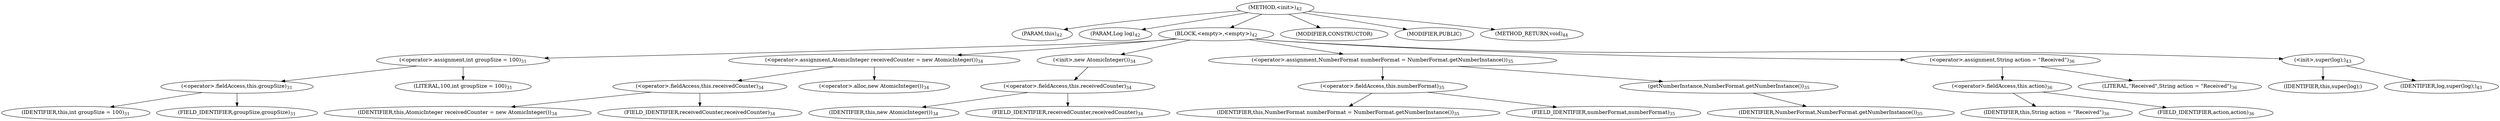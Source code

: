 digraph "&lt;init&gt;" {  
"88" [label = <(METHOD,&lt;init&gt;)<SUB>42</SUB>> ]
"4" [label = <(PARAM,this)<SUB>42</SUB>> ]
"89" [label = <(PARAM,Log log)<SUB>42</SUB>> ]
"90" [label = <(BLOCK,&lt;empty&gt;,&lt;empty&gt;)<SUB>42</SUB>> ]
"91" [label = <(&lt;operator&gt;.assignment,int groupSize = 100)<SUB>31</SUB>> ]
"92" [label = <(&lt;operator&gt;.fieldAccess,this.groupSize)<SUB>31</SUB>> ]
"93" [label = <(IDENTIFIER,this,int groupSize = 100)<SUB>31</SUB>> ]
"94" [label = <(FIELD_IDENTIFIER,groupSize,groupSize)<SUB>31</SUB>> ]
"95" [label = <(LITERAL,100,int groupSize = 100)<SUB>31</SUB>> ]
"96" [label = <(&lt;operator&gt;.assignment,AtomicInteger receivedCounter = new AtomicInteger())<SUB>34</SUB>> ]
"97" [label = <(&lt;operator&gt;.fieldAccess,this.receivedCounter)<SUB>34</SUB>> ]
"98" [label = <(IDENTIFIER,this,AtomicInteger receivedCounter = new AtomicInteger())<SUB>34</SUB>> ]
"99" [label = <(FIELD_IDENTIFIER,receivedCounter,receivedCounter)<SUB>34</SUB>> ]
"100" [label = <(&lt;operator&gt;.alloc,new AtomicInteger())<SUB>34</SUB>> ]
"101" [label = <(&lt;init&gt;,new AtomicInteger())<SUB>34</SUB>> ]
"102" [label = <(&lt;operator&gt;.fieldAccess,this.receivedCounter)<SUB>34</SUB>> ]
"103" [label = <(IDENTIFIER,this,new AtomicInteger())<SUB>34</SUB>> ]
"104" [label = <(FIELD_IDENTIFIER,receivedCounter,receivedCounter)<SUB>34</SUB>> ]
"105" [label = <(&lt;operator&gt;.assignment,NumberFormat numberFormat = NumberFormat.getNumberInstance())<SUB>35</SUB>> ]
"106" [label = <(&lt;operator&gt;.fieldAccess,this.numberFormat)<SUB>35</SUB>> ]
"107" [label = <(IDENTIFIER,this,NumberFormat numberFormat = NumberFormat.getNumberInstance())<SUB>35</SUB>> ]
"108" [label = <(FIELD_IDENTIFIER,numberFormat,numberFormat)<SUB>35</SUB>> ]
"109" [label = <(getNumberInstance,NumberFormat.getNumberInstance())<SUB>35</SUB>> ]
"110" [label = <(IDENTIFIER,NumberFormat,NumberFormat.getNumberInstance())<SUB>35</SUB>> ]
"111" [label = <(&lt;operator&gt;.assignment,String action = &quot;Received&quot;)<SUB>36</SUB>> ]
"112" [label = <(&lt;operator&gt;.fieldAccess,this.action)<SUB>36</SUB>> ]
"113" [label = <(IDENTIFIER,this,String action = &quot;Received&quot;)<SUB>36</SUB>> ]
"114" [label = <(FIELD_IDENTIFIER,action,action)<SUB>36</SUB>> ]
"115" [label = <(LITERAL,&quot;Received&quot;,String action = &quot;Received&quot;)<SUB>36</SUB>> ]
"116" [label = <(&lt;init&gt;,super(log);)<SUB>43</SUB>> ]
"3" [label = <(IDENTIFIER,this,super(log);)> ]
"117" [label = <(IDENTIFIER,log,super(log);)<SUB>43</SUB>> ]
"118" [label = <(MODIFIER,CONSTRUCTOR)> ]
"119" [label = <(MODIFIER,PUBLIC)> ]
"120" [label = <(METHOD_RETURN,void)<SUB>44</SUB>> ]
  "88" -> "4" 
  "88" -> "89" 
  "88" -> "90" 
  "88" -> "118" 
  "88" -> "119" 
  "88" -> "120" 
  "90" -> "91" 
  "90" -> "96" 
  "90" -> "101" 
  "90" -> "105" 
  "90" -> "111" 
  "90" -> "116" 
  "91" -> "92" 
  "91" -> "95" 
  "92" -> "93" 
  "92" -> "94" 
  "96" -> "97" 
  "96" -> "100" 
  "97" -> "98" 
  "97" -> "99" 
  "101" -> "102" 
  "102" -> "103" 
  "102" -> "104" 
  "105" -> "106" 
  "105" -> "109" 
  "106" -> "107" 
  "106" -> "108" 
  "109" -> "110" 
  "111" -> "112" 
  "111" -> "115" 
  "112" -> "113" 
  "112" -> "114" 
  "116" -> "3" 
  "116" -> "117" 
}
